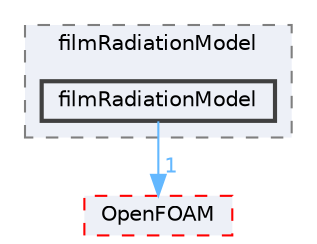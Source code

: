 digraph "src/regionModels/surfaceFilmModels/submodels/thermo/filmRadiationModel/filmRadiationModel"
{
 // LATEX_PDF_SIZE
  bgcolor="transparent";
  edge [fontname=Helvetica,fontsize=10,labelfontname=Helvetica,labelfontsize=10];
  node [fontname=Helvetica,fontsize=10,shape=box,height=0.2,width=0.4];
  compound=true
  subgraph clusterdir_9ba09063edd0a1010c3d6fd47e73aac8 {
    graph [ bgcolor="#edf0f7", pencolor="grey50", label="filmRadiationModel", fontname=Helvetica,fontsize=10 style="filled,dashed", URL="dir_9ba09063edd0a1010c3d6fd47e73aac8.html",tooltip=""]
  dir_9f9460fb5bd657f5bea2140ee409b200 [label="filmRadiationModel", fillcolor="#edf0f7", color="grey25", style="filled,bold", URL="dir_9f9460fb5bd657f5bea2140ee409b200.html",tooltip=""];
  }
  dir_c5473ff19b20e6ec4dfe5c310b3778a8 [label="OpenFOAM", fillcolor="#edf0f7", color="red", style="filled,dashed", URL="dir_c5473ff19b20e6ec4dfe5c310b3778a8.html",tooltip=""];
  dir_9f9460fb5bd657f5bea2140ee409b200->dir_c5473ff19b20e6ec4dfe5c310b3778a8 [headlabel="1", labeldistance=1.5 headhref="dir_001367_002695.html" href="dir_001367_002695.html" color="steelblue1" fontcolor="steelblue1"];
}
